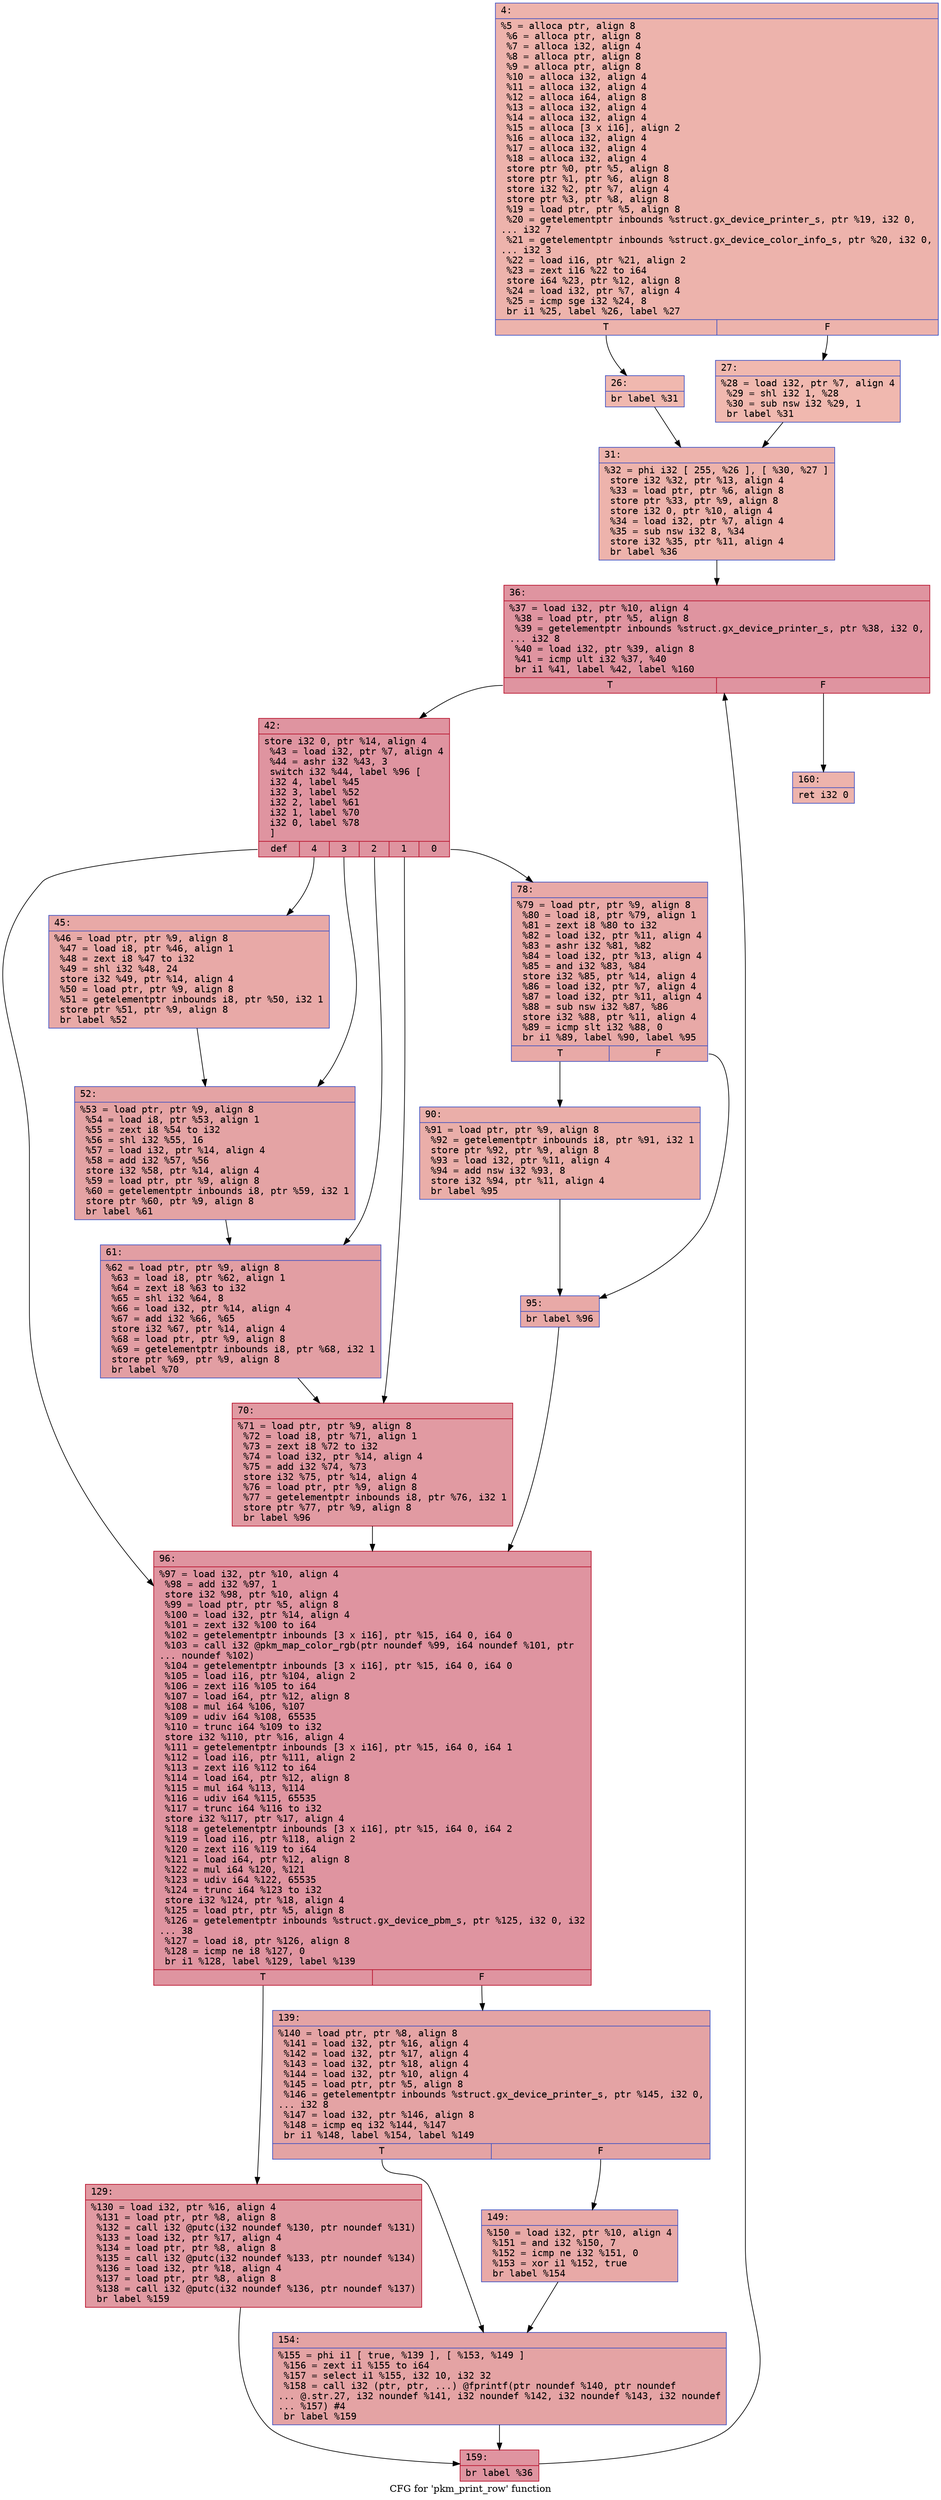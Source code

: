 digraph "CFG for 'pkm_print_row' function" {
	label="CFG for 'pkm_print_row' function";

	Node0x6000034ca4e0 [shape=record,color="#3d50c3ff", style=filled, fillcolor="#d6524470" fontname="Courier",label="{4:\l|  %5 = alloca ptr, align 8\l  %6 = alloca ptr, align 8\l  %7 = alloca i32, align 4\l  %8 = alloca ptr, align 8\l  %9 = alloca ptr, align 8\l  %10 = alloca i32, align 4\l  %11 = alloca i32, align 4\l  %12 = alloca i64, align 8\l  %13 = alloca i32, align 4\l  %14 = alloca i32, align 4\l  %15 = alloca [3 x i16], align 2\l  %16 = alloca i32, align 4\l  %17 = alloca i32, align 4\l  %18 = alloca i32, align 4\l  store ptr %0, ptr %5, align 8\l  store ptr %1, ptr %6, align 8\l  store i32 %2, ptr %7, align 4\l  store ptr %3, ptr %8, align 8\l  %19 = load ptr, ptr %5, align 8\l  %20 = getelementptr inbounds %struct.gx_device_printer_s, ptr %19, i32 0,\l... i32 7\l  %21 = getelementptr inbounds %struct.gx_device_color_info_s, ptr %20, i32 0,\l... i32 3\l  %22 = load i16, ptr %21, align 2\l  %23 = zext i16 %22 to i64\l  store i64 %23, ptr %12, align 8\l  %24 = load i32, ptr %7, align 4\l  %25 = icmp sge i32 %24, 8\l  br i1 %25, label %26, label %27\l|{<s0>T|<s1>F}}"];
	Node0x6000034ca4e0:s0 -> Node0x6000034ca530[tooltip="4 -> 26\nProbability 50.00%" ];
	Node0x6000034ca4e0:s1 -> Node0x6000034ca580[tooltip="4 -> 27\nProbability 50.00%" ];
	Node0x6000034ca530 [shape=record,color="#3d50c3ff", style=filled, fillcolor="#dc5d4a70" fontname="Courier",label="{26:\l|  br label %31\l}"];
	Node0x6000034ca530 -> Node0x6000034ca5d0[tooltip="26 -> 31\nProbability 100.00%" ];
	Node0x6000034ca580 [shape=record,color="#3d50c3ff", style=filled, fillcolor="#dc5d4a70" fontname="Courier",label="{27:\l|  %28 = load i32, ptr %7, align 4\l  %29 = shl i32 1, %28\l  %30 = sub nsw i32 %29, 1\l  br label %31\l}"];
	Node0x6000034ca580 -> Node0x6000034ca5d0[tooltip="27 -> 31\nProbability 100.00%" ];
	Node0x6000034ca5d0 [shape=record,color="#3d50c3ff", style=filled, fillcolor="#d6524470" fontname="Courier",label="{31:\l|  %32 = phi i32 [ 255, %26 ], [ %30, %27 ]\l  store i32 %32, ptr %13, align 4\l  %33 = load ptr, ptr %6, align 8\l  store ptr %33, ptr %9, align 8\l  store i32 0, ptr %10, align 4\l  %34 = load i32, ptr %7, align 4\l  %35 = sub nsw i32 8, %34\l  store i32 %35, ptr %11, align 4\l  br label %36\l}"];
	Node0x6000034ca5d0 -> Node0x6000034ca620[tooltip="31 -> 36\nProbability 100.00%" ];
	Node0x6000034ca620 [shape=record,color="#b70d28ff", style=filled, fillcolor="#b70d2870" fontname="Courier",label="{36:\l|  %37 = load i32, ptr %10, align 4\l  %38 = load ptr, ptr %5, align 8\l  %39 = getelementptr inbounds %struct.gx_device_printer_s, ptr %38, i32 0,\l... i32 8\l  %40 = load i32, ptr %39, align 8\l  %41 = icmp ult i32 %37, %40\l  br i1 %41, label %42, label %160\l|{<s0>T|<s1>F}}"];
	Node0x6000034ca620:s0 -> Node0x6000034ca670[tooltip="36 -> 42\nProbability 96.88%" ];
	Node0x6000034ca620:s1 -> Node0x6000034caad0[tooltip="36 -> 160\nProbability 3.12%" ];
	Node0x6000034ca670 [shape=record,color="#b70d28ff", style=filled, fillcolor="#b70d2870" fontname="Courier",label="{42:\l|  store i32 0, ptr %14, align 4\l  %43 = load i32, ptr %7, align 4\l  %44 = ashr i32 %43, 3\l  switch i32 %44, label %96 [\l    i32 4, label %45\l    i32 3, label %52\l    i32 2, label %61\l    i32 1, label %70\l    i32 0, label %78\l  ]\l|{<s0>def|<s1>4|<s2>3|<s3>2|<s4>1|<s5>0}}"];
	Node0x6000034ca670:s0 -> Node0x6000034ca8f0[tooltip="42 -> 96\nProbability 16.67%" ];
	Node0x6000034ca670:s1 -> Node0x6000034ca6c0[tooltip="42 -> 45\nProbability 16.67%" ];
	Node0x6000034ca670:s2 -> Node0x6000034ca710[tooltip="42 -> 52\nProbability 16.67%" ];
	Node0x6000034ca670:s3 -> Node0x6000034ca760[tooltip="42 -> 61\nProbability 16.67%" ];
	Node0x6000034ca670:s4 -> Node0x6000034ca7b0[tooltip="42 -> 70\nProbability 16.67%" ];
	Node0x6000034ca670:s5 -> Node0x6000034ca800[tooltip="42 -> 78\nProbability 16.67%" ];
	Node0x6000034ca6c0 [shape=record,color="#3d50c3ff", style=filled, fillcolor="#ca3b3770" fontname="Courier",label="{45:\l|  %46 = load ptr, ptr %9, align 8\l  %47 = load i8, ptr %46, align 1\l  %48 = zext i8 %47 to i32\l  %49 = shl i32 %48, 24\l  store i32 %49, ptr %14, align 4\l  %50 = load ptr, ptr %9, align 8\l  %51 = getelementptr inbounds i8, ptr %50, i32 1\l  store ptr %51, ptr %9, align 8\l  br label %52\l}"];
	Node0x6000034ca6c0 -> Node0x6000034ca710[tooltip="45 -> 52\nProbability 100.00%" ];
	Node0x6000034ca710 [shape=record,color="#3d50c3ff", style=filled, fillcolor="#c32e3170" fontname="Courier",label="{52:\l|  %53 = load ptr, ptr %9, align 8\l  %54 = load i8, ptr %53, align 1\l  %55 = zext i8 %54 to i32\l  %56 = shl i32 %55, 16\l  %57 = load i32, ptr %14, align 4\l  %58 = add i32 %57, %56\l  store i32 %58, ptr %14, align 4\l  %59 = load ptr, ptr %9, align 8\l  %60 = getelementptr inbounds i8, ptr %59, i32 1\l  store ptr %60, ptr %9, align 8\l  br label %61\l}"];
	Node0x6000034ca710 -> Node0x6000034ca760[tooltip="52 -> 61\nProbability 100.00%" ];
	Node0x6000034ca760 [shape=record,color="#3d50c3ff", style=filled, fillcolor="#be242e70" fontname="Courier",label="{61:\l|  %62 = load ptr, ptr %9, align 8\l  %63 = load i8, ptr %62, align 1\l  %64 = zext i8 %63 to i32\l  %65 = shl i32 %64, 8\l  %66 = load i32, ptr %14, align 4\l  %67 = add i32 %66, %65\l  store i32 %67, ptr %14, align 4\l  %68 = load ptr, ptr %9, align 8\l  %69 = getelementptr inbounds i8, ptr %68, i32 1\l  store ptr %69, ptr %9, align 8\l  br label %70\l}"];
	Node0x6000034ca760 -> Node0x6000034ca7b0[tooltip="61 -> 70\nProbability 100.00%" ];
	Node0x6000034ca7b0 [shape=record,color="#b70d28ff", style=filled, fillcolor="#bb1b2c70" fontname="Courier",label="{70:\l|  %71 = load ptr, ptr %9, align 8\l  %72 = load i8, ptr %71, align 1\l  %73 = zext i8 %72 to i32\l  %74 = load i32, ptr %14, align 4\l  %75 = add i32 %74, %73\l  store i32 %75, ptr %14, align 4\l  %76 = load ptr, ptr %9, align 8\l  %77 = getelementptr inbounds i8, ptr %76, i32 1\l  store ptr %77, ptr %9, align 8\l  br label %96\l}"];
	Node0x6000034ca7b0 -> Node0x6000034ca8f0[tooltip="70 -> 96\nProbability 100.00%" ];
	Node0x6000034ca800 [shape=record,color="#3d50c3ff", style=filled, fillcolor="#ca3b3770" fontname="Courier",label="{78:\l|  %79 = load ptr, ptr %9, align 8\l  %80 = load i8, ptr %79, align 1\l  %81 = zext i8 %80 to i32\l  %82 = load i32, ptr %11, align 4\l  %83 = ashr i32 %81, %82\l  %84 = load i32, ptr %13, align 4\l  %85 = and i32 %83, %84\l  store i32 %85, ptr %14, align 4\l  %86 = load i32, ptr %7, align 4\l  %87 = load i32, ptr %11, align 4\l  %88 = sub nsw i32 %87, %86\l  store i32 %88, ptr %11, align 4\l  %89 = icmp slt i32 %88, 0\l  br i1 %89, label %90, label %95\l|{<s0>T|<s1>F}}"];
	Node0x6000034ca800:s0 -> Node0x6000034ca850[tooltip="78 -> 90\nProbability 37.50%" ];
	Node0x6000034ca800:s1 -> Node0x6000034ca8a0[tooltip="78 -> 95\nProbability 62.50%" ];
	Node0x6000034ca850 [shape=record,color="#3d50c3ff", style=filled, fillcolor="#d0473d70" fontname="Courier",label="{90:\l|  %91 = load ptr, ptr %9, align 8\l  %92 = getelementptr inbounds i8, ptr %91, i32 1\l  store ptr %92, ptr %9, align 8\l  %93 = load i32, ptr %11, align 4\l  %94 = add nsw i32 %93, 8\l  store i32 %94, ptr %11, align 4\l  br label %95\l}"];
	Node0x6000034ca850 -> Node0x6000034ca8a0[tooltip="90 -> 95\nProbability 100.00%" ];
	Node0x6000034ca8a0 [shape=record,color="#3d50c3ff", style=filled, fillcolor="#ca3b3770" fontname="Courier",label="{95:\l|  br label %96\l}"];
	Node0x6000034ca8a0 -> Node0x6000034ca8f0[tooltip="95 -> 96\nProbability 100.00%" ];
	Node0x6000034ca8f0 [shape=record,color="#b70d28ff", style=filled, fillcolor="#b70d2870" fontname="Courier",label="{96:\l|  %97 = load i32, ptr %10, align 4\l  %98 = add i32 %97, 1\l  store i32 %98, ptr %10, align 4\l  %99 = load ptr, ptr %5, align 8\l  %100 = load i32, ptr %14, align 4\l  %101 = zext i32 %100 to i64\l  %102 = getelementptr inbounds [3 x i16], ptr %15, i64 0, i64 0\l  %103 = call i32 @pkm_map_color_rgb(ptr noundef %99, i64 noundef %101, ptr\l... noundef %102)\l  %104 = getelementptr inbounds [3 x i16], ptr %15, i64 0, i64 0\l  %105 = load i16, ptr %104, align 2\l  %106 = zext i16 %105 to i64\l  %107 = load i64, ptr %12, align 8\l  %108 = mul i64 %106, %107\l  %109 = udiv i64 %108, 65535\l  %110 = trunc i64 %109 to i32\l  store i32 %110, ptr %16, align 4\l  %111 = getelementptr inbounds [3 x i16], ptr %15, i64 0, i64 1\l  %112 = load i16, ptr %111, align 2\l  %113 = zext i16 %112 to i64\l  %114 = load i64, ptr %12, align 8\l  %115 = mul i64 %113, %114\l  %116 = udiv i64 %115, 65535\l  %117 = trunc i64 %116 to i32\l  store i32 %117, ptr %17, align 4\l  %118 = getelementptr inbounds [3 x i16], ptr %15, i64 0, i64 2\l  %119 = load i16, ptr %118, align 2\l  %120 = zext i16 %119 to i64\l  %121 = load i64, ptr %12, align 8\l  %122 = mul i64 %120, %121\l  %123 = udiv i64 %122, 65535\l  %124 = trunc i64 %123 to i32\l  store i32 %124, ptr %18, align 4\l  %125 = load ptr, ptr %5, align 8\l  %126 = getelementptr inbounds %struct.gx_device_pbm_s, ptr %125, i32 0, i32\l... 38\l  %127 = load i8, ptr %126, align 8\l  %128 = icmp ne i8 %127, 0\l  br i1 %128, label %129, label %139\l|{<s0>T|<s1>F}}"];
	Node0x6000034ca8f0:s0 -> Node0x6000034ca940[tooltip="96 -> 129\nProbability 62.50%" ];
	Node0x6000034ca8f0:s1 -> Node0x6000034ca990[tooltip="96 -> 139\nProbability 37.50%" ];
	Node0x6000034ca940 [shape=record,color="#b70d28ff", style=filled, fillcolor="#bb1b2c70" fontname="Courier",label="{129:\l|  %130 = load i32, ptr %16, align 4\l  %131 = load ptr, ptr %8, align 8\l  %132 = call i32 @putc(i32 noundef %130, ptr noundef %131)\l  %133 = load i32, ptr %17, align 4\l  %134 = load ptr, ptr %8, align 8\l  %135 = call i32 @putc(i32 noundef %133, ptr noundef %134)\l  %136 = load i32, ptr %18, align 4\l  %137 = load ptr, ptr %8, align 8\l  %138 = call i32 @putc(i32 noundef %136, ptr noundef %137)\l  br label %159\l}"];
	Node0x6000034ca940 -> Node0x6000034caa80[tooltip="129 -> 159\nProbability 100.00%" ];
	Node0x6000034ca990 [shape=record,color="#3d50c3ff", style=filled, fillcolor="#c32e3170" fontname="Courier",label="{139:\l|  %140 = load ptr, ptr %8, align 8\l  %141 = load i32, ptr %16, align 4\l  %142 = load i32, ptr %17, align 4\l  %143 = load i32, ptr %18, align 4\l  %144 = load i32, ptr %10, align 4\l  %145 = load ptr, ptr %5, align 8\l  %146 = getelementptr inbounds %struct.gx_device_printer_s, ptr %145, i32 0,\l... i32 8\l  %147 = load i32, ptr %146, align 8\l  %148 = icmp eq i32 %144, %147\l  br i1 %148, label %154, label %149\l|{<s0>T|<s1>F}}"];
	Node0x6000034ca990:s0 -> Node0x6000034caa30[tooltip="139 -> 154\nProbability 50.00%" ];
	Node0x6000034ca990:s1 -> Node0x6000034ca9e0[tooltip="139 -> 149\nProbability 50.00%" ];
	Node0x6000034ca9e0 [shape=record,color="#3d50c3ff", style=filled, fillcolor="#ca3b3770" fontname="Courier",label="{149:\l|  %150 = load i32, ptr %10, align 4\l  %151 = and i32 %150, 7\l  %152 = icmp ne i32 %151, 0\l  %153 = xor i1 %152, true\l  br label %154\l}"];
	Node0x6000034ca9e0 -> Node0x6000034caa30[tooltip="149 -> 154\nProbability 100.00%" ];
	Node0x6000034caa30 [shape=record,color="#3d50c3ff", style=filled, fillcolor="#c32e3170" fontname="Courier",label="{154:\l|  %155 = phi i1 [ true, %139 ], [ %153, %149 ]\l  %156 = zext i1 %155 to i64\l  %157 = select i1 %155, i32 10, i32 32\l  %158 = call i32 (ptr, ptr, ...) @fprintf(ptr noundef %140, ptr noundef\l... @.str.27, i32 noundef %141, i32 noundef %142, i32 noundef %143, i32 noundef\l... %157) #4\l  br label %159\l}"];
	Node0x6000034caa30 -> Node0x6000034caa80[tooltip="154 -> 159\nProbability 100.00%" ];
	Node0x6000034caa80 [shape=record,color="#b70d28ff", style=filled, fillcolor="#b70d2870" fontname="Courier",label="{159:\l|  br label %36\l}"];
	Node0x6000034caa80 -> Node0x6000034ca620[tooltip="159 -> 36\nProbability 100.00%" ];
	Node0x6000034caad0 [shape=record,color="#3d50c3ff", style=filled, fillcolor="#d6524470" fontname="Courier",label="{160:\l|  ret i32 0\l}"];
}
